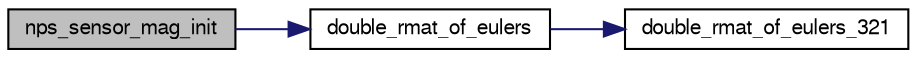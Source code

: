 digraph "nps_sensor_mag_init"
{
  edge [fontname="FreeSans",fontsize="10",labelfontname="FreeSans",labelfontsize="10"];
  node [fontname="FreeSans",fontsize="10",shape=record];
  rankdir="LR";
  Node1 [label="nps_sensor_mag_init",height=0.2,width=0.4,color="black", fillcolor="grey75", style="filled", fontcolor="black"];
  Node1 -> Node2 [color="midnightblue",fontsize="10",style="solid",fontname="FreeSans"];
  Node2 [label="double_rmat_of_eulers",height=0.2,width=0.4,color="black", fillcolor="white", style="filled",URL="$group__math__algebra__double.html#ga34c8c13c374e63e2a2d73bb7ae77dbd0"];
  Node2 -> Node3 [color="midnightblue",fontsize="10",style="solid",fontname="FreeSans"];
  Node3 [label="double_rmat_of_eulers_321",height=0.2,width=0.4,color="black", fillcolor="white", style="filled",URL="$group__math__algebra__double.html#ga8f4ac8fb23be425a0301fc922b3c2644",tooltip="Rotation matrix from 321 Euler angles (double). "];
}
